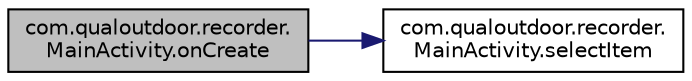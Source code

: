 digraph "com.qualoutdoor.recorder.MainActivity.onCreate"
{
  edge [fontname="Helvetica",fontsize="10",labelfontname="Helvetica",labelfontsize="10"];
  node [fontname="Helvetica",fontsize="10",shape=record];
  rankdir="LR";
  Node1 [label="com.qualoutdoor.recorder.\lMainActivity.onCreate",height=0.2,width=0.4,color="black", fillcolor="grey75", style="filled" fontcolor="black"];
  Node1 -> Node2 [color="midnightblue",fontsize="10",style="solid",fontname="Helvetica"];
  Node2 [label="com.qualoutdoor.recorder.\lMainActivity.selectItem",height=0.2,width=0.4,color="black", fillcolor="white", style="filled",URL="$classcom_1_1qualoutdoor_1_1recorder_1_1MainActivity.html#a70960558ff7463002c78d0f02e654263"];
}
